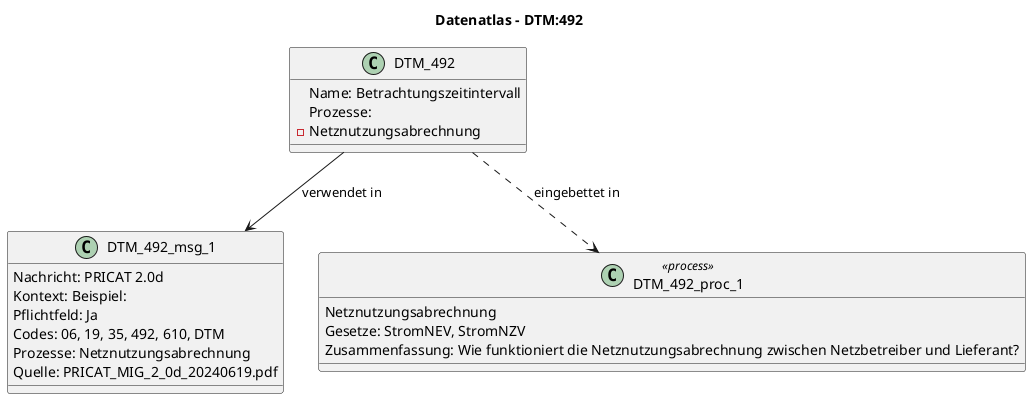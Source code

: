 @startuml
title Datenatlas – DTM:492
class DTM_492 {
  Name: Betrachtungszeitintervall
  Prozesse:
    - Netznutzungsabrechnung
}
class DTM_492_msg_1 {
  Nachricht: PRICAT 2.0d
  Kontext: Beispiel:
  Pflichtfeld: Ja
  Codes: 06, 19, 35, 492, 610, DTM
  Prozesse: Netznutzungsabrechnung
  Quelle: PRICAT_MIG_2_0d_20240619.pdf
}
DTM_492 --> DTM_492_msg_1 : verwendet in
class DTM_492_proc_1 <<process>> {
  Netznutzungsabrechnung
  Gesetze: StromNEV, StromNZV
  Zusammenfassung: Wie funktioniert die Netznutzungsabrechnung zwischen Netzbetreiber und Lieferant?
}
DTM_492 ..> DTM_492_proc_1 : eingebettet in
@enduml